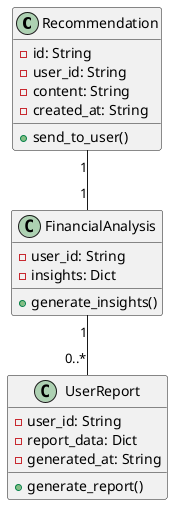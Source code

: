 @startuml
class Recommendation {
    - id: String
    - user_id: String
    - content: String
    - created_at: String
    + send_to_user()
}

class FinancialAnalysis {
    - user_id: String
    - insights: Dict
    + generate_insights()
}

class UserReport {
    - user_id: String
    - report_data: Dict
    - generated_at: String
    + generate_report()
}

Recommendation "1" -- "1" FinancialAnalysis
FinancialAnalysis "1" -- "0..*" UserReport
@enduml